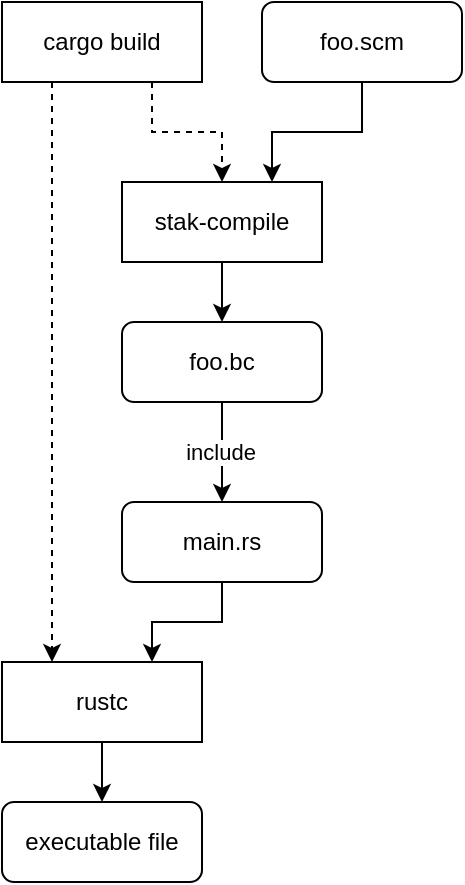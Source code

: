 <mxfile version="27.1.6">
  <diagram name="Page-1" id="Q0t0HqGckSXzu5CNkWJ1">
    <mxGraphModel dx="558" dy="366" grid="1" gridSize="10" guides="1" tooltips="1" connect="1" arrows="1" fold="1" page="1" pageScale="1" pageWidth="850" pageHeight="1100" math="0" shadow="0">
      <root>
        <mxCell id="0" />
        <mxCell id="1" parent="0" />
        <mxCell id="yJTYoWO8Eg_gIqgCEfI9-7" style="edgeStyle=orthogonalEdgeStyle;rounded=0;orthogonalLoop=1;jettySize=auto;html=1;exitX=0.75;exitY=1;exitDx=0;exitDy=0;entryX=0.5;entryY=0;entryDx=0;entryDy=0;dashed=1;" edge="1" parent="1" source="yJTYoWO8Eg_gIqgCEfI9-1" target="yJTYoWO8Eg_gIqgCEfI9-2">
          <mxGeometry relative="1" as="geometry" />
        </mxCell>
        <mxCell id="yJTYoWO8Eg_gIqgCEfI9-17" style="edgeStyle=orthogonalEdgeStyle;rounded=0;orthogonalLoop=1;jettySize=auto;html=1;exitX=0.25;exitY=1;exitDx=0;exitDy=0;entryX=0.25;entryY=0;entryDx=0;entryDy=0;dashed=1;" edge="1" parent="1" source="yJTYoWO8Eg_gIqgCEfI9-1" target="yJTYoWO8Eg_gIqgCEfI9-5">
          <mxGeometry relative="1" as="geometry" />
        </mxCell>
        <mxCell id="yJTYoWO8Eg_gIqgCEfI9-1" value="cargo build" style="rounded=0;whiteSpace=wrap;html=1;" vertex="1" parent="1">
          <mxGeometry x="320" y="120" width="100" height="40" as="geometry" />
        </mxCell>
        <mxCell id="yJTYoWO8Eg_gIqgCEfI9-10" style="edgeStyle=orthogonalEdgeStyle;rounded=0;orthogonalLoop=1;jettySize=auto;html=1;exitX=0.5;exitY=1;exitDx=0;exitDy=0;entryX=0.5;entryY=0;entryDx=0;entryDy=0;" edge="1" parent="1" source="yJTYoWO8Eg_gIqgCEfI9-2" target="yJTYoWO8Eg_gIqgCEfI9-9">
          <mxGeometry relative="1" as="geometry" />
        </mxCell>
        <mxCell id="yJTYoWO8Eg_gIqgCEfI9-2" value="&lt;div&gt;stak-compile&lt;/div&gt;" style="rounded=0;whiteSpace=wrap;html=1;" vertex="1" parent="1">
          <mxGeometry x="380" y="210" width="100" height="40" as="geometry" />
        </mxCell>
        <mxCell id="yJTYoWO8Eg_gIqgCEfI9-8" style="edgeStyle=orthogonalEdgeStyle;rounded=0;orthogonalLoop=1;jettySize=auto;html=1;exitX=0.5;exitY=1;exitDx=0;exitDy=0;entryX=0.75;entryY=0;entryDx=0;entryDy=0;" edge="1" parent="1" source="yJTYoWO8Eg_gIqgCEfI9-3" target="yJTYoWO8Eg_gIqgCEfI9-2">
          <mxGeometry relative="1" as="geometry" />
        </mxCell>
        <mxCell id="yJTYoWO8Eg_gIqgCEfI9-3" value="foo.scm" style="rounded=1;whiteSpace=wrap;html=1;glass=0;shadow=0;" vertex="1" parent="1">
          <mxGeometry x="450" y="120" width="100" height="40" as="geometry" />
        </mxCell>
        <mxCell id="yJTYoWO8Eg_gIqgCEfI9-13" style="edgeStyle=orthogonalEdgeStyle;rounded=0;orthogonalLoop=1;jettySize=auto;html=1;exitX=0.5;exitY=1;exitDx=0;exitDy=0;entryX=0.75;entryY=0;entryDx=0;entryDy=0;" edge="1" parent="1" source="yJTYoWO8Eg_gIqgCEfI9-4" target="yJTYoWO8Eg_gIqgCEfI9-5">
          <mxGeometry relative="1" as="geometry" />
        </mxCell>
        <mxCell id="yJTYoWO8Eg_gIqgCEfI9-4" value="main.rs" style="rounded=1;whiteSpace=wrap;html=1;glass=0;shadow=0;" vertex="1" parent="1">
          <mxGeometry x="380" y="370" width="100" height="40" as="geometry" />
        </mxCell>
        <mxCell id="yJTYoWO8Eg_gIqgCEfI9-20" style="edgeStyle=orthogonalEdgeStyle;rounded=0;orthogonalLoop=1;jettySize=auto;html=1;exitX=0.5;exitY=1;exitDx=0;exitDy=0;entryX=0.5;entryY=0;entryDx=0;entryDy=0;" edge="1" parent="1" source="yJTYoWO8Eg_gIqgCEfI9-5" target="yJTYoWO8Eg_gIqgCEfI9-19">
          <mxGeometry relative="1" as="geometry" />
        </mxCell>
        <mxCell id="yJTYoWO8Eg_gIqgCEfI9-5" value="&lt;div&gt;rustc&lt;/div&gt;" style="rounded=0;whiteSpace=wrap;html=1;glass=0;shadow=0;" vertex="1" parent="1">
          <mxGeometry x="320" y="450" width="100" height="40" as="geometry" />
        </mxCell>
        <mxCell id="yJTYoWO8Eg_gIqgCEfI9-14" style="edgeStyle=orthogonalEdgeStyle;rounded=0;orthogonalLoop=1;jettySize=auto;html=1;exitX=0.5;exitY=1;exitDx=0;exitDy=0;entryX=0.5;entryY=0;entryDx=0;entryDy=0;" edge="1" parent="1" source="yJTYoWO8Eg_gIqgCEfI9-9" target="yJTYoWO8Eg_gIqgCEfI9-4">
          <mxGeometry relative="1" as="geometry" />
        </mxCell>
        <mxCell id="yJTYoWO8Eg_gIqgCEfI9-16" value="include" style="edgeLabel;html=1;align=center;verticalAlign=middle;resizable=0;points=[];" vertex="1" connectable="0" parent="yJTYoWO8Eg_gIqgCEfI9-14">
          <mxGeometry x="-0.014" y="-1" relative="1" as="geometry">
            <mxPoint as="offset" />
          </mxGeometry>
        </mxCell>
        <mxCell id="yJTYoWO8Eg_gIqgCEfI9-9" value="&lt;div&gt;foo.bc&lt;/div&gt;" style="rounded=1;whiteSpace=wrap;html=1;glass=0;shadow=0;" vertex="1" parent="1">
          <mxGeometry x="380" y="280" width="100" height="40" as="geometry" />
        </mxCell>
        <mxCell id="yJTYoWO8Eg_gIqgCEfI9-19" value="executable file" style="rounded=1;whiteSpace=wrap;html=1;glass=0;shadow=0;" vertex="1" parent="1">
          <mxGeometry x="320" y="520" width="100" height="40" as="geometry" />
        </mxCell>
      </root>
    </mxGraphModel>
  </diagram>
</mxfile>
